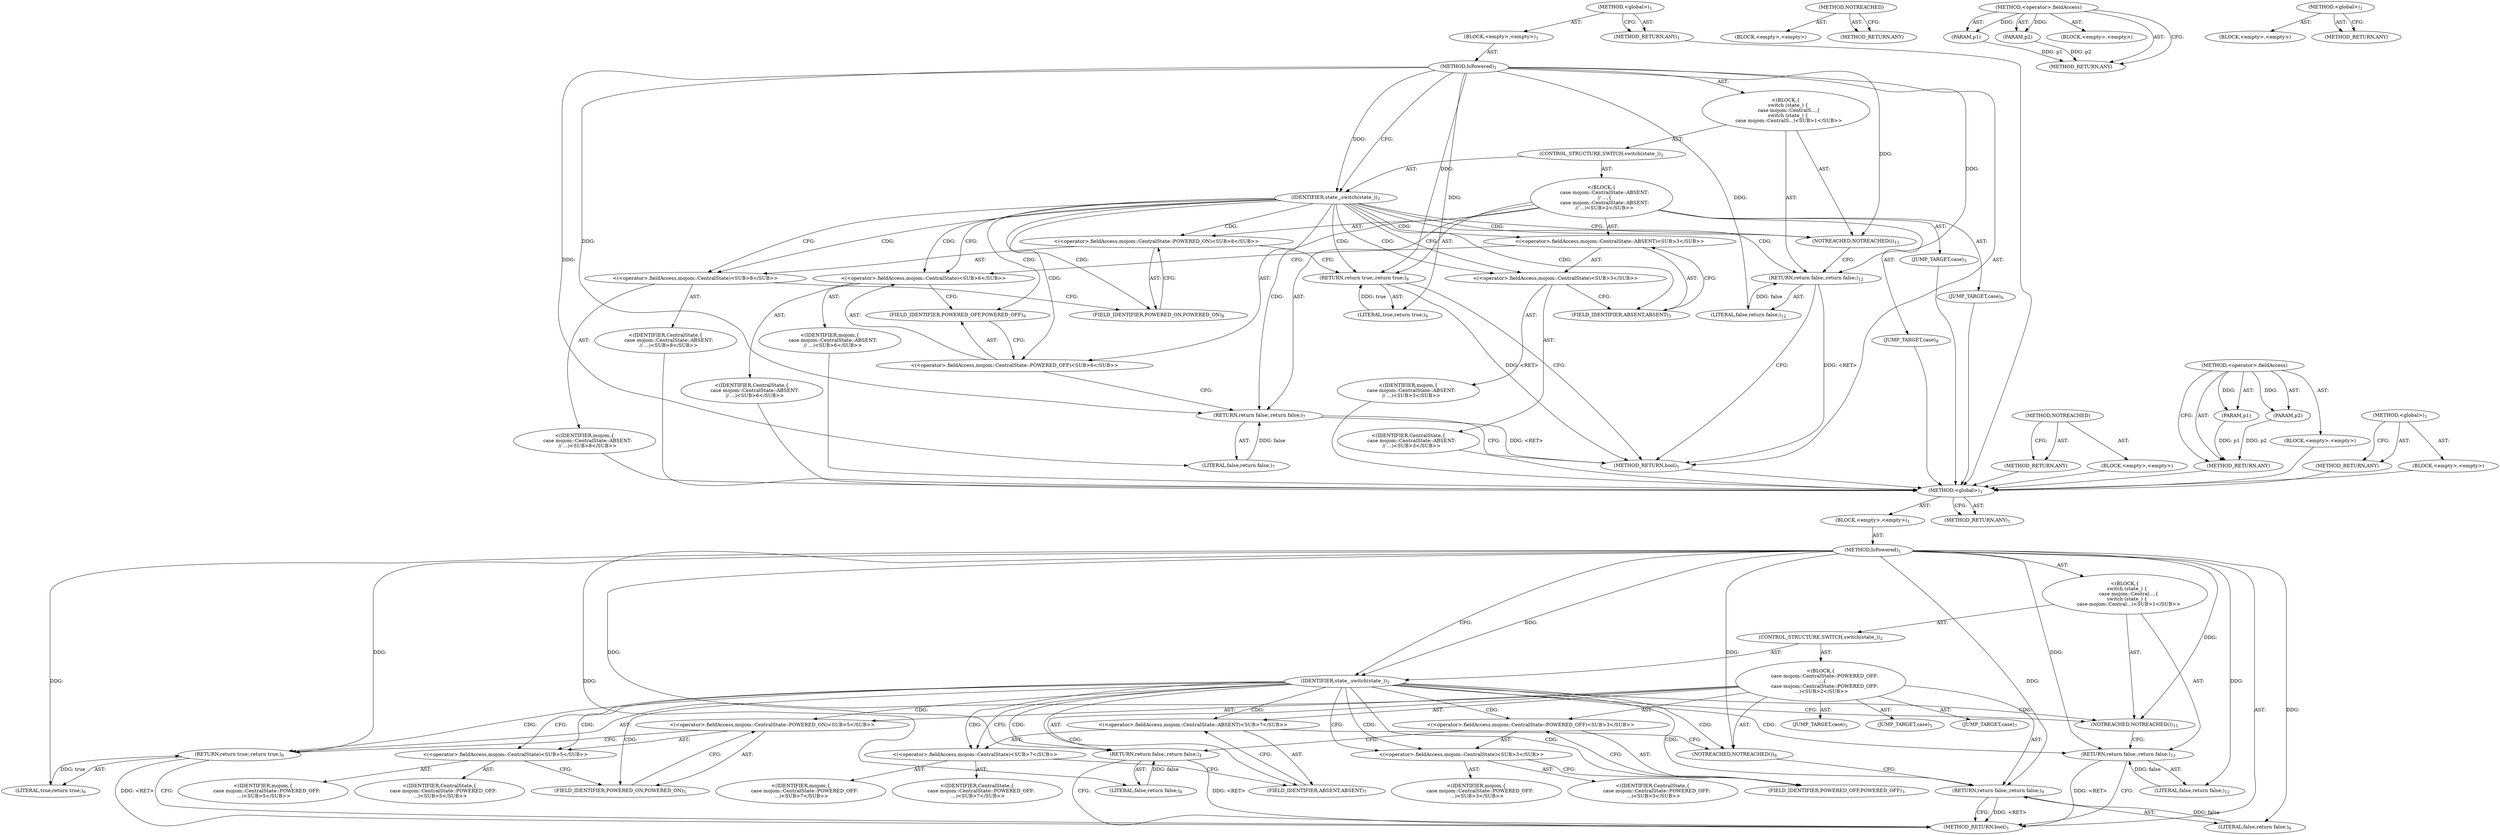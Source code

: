 digraph "&lt;global&gt;" {
vulnerable_6 [label=<(METHOD,&lt;global&gt;)<SUB>1</SUB>>];
vulnerable_7 [label=<(BLOCK,&lt;empty&gt;,&lt;empty&gt;)<SUB>1</SUB>>];
vulnerable_8 [label=<(METHOD,IsPowered)<SUB>1</SUB>>];
vulnerable_9 [label="<(BLOCK,{
   switch (state_) {
     case mojom::Central...,{
   switch (state_) {
     case mojom::Central...)<SUB>1</SUB>>"];
vulnerable_10 [label=<(CONTROL_STRUCTURE,SWITCH,switch(state_))<SUB>2</SUB>>];
vulnerable_11 [label=<(IDENTIFIER,state_,switch(state_))<SUB>2</SUB>>];
vulnerable_12 [label="<(BLOCK,{
     case mojom::CentralState::POWERED_OFF:
 ...,{
     case mojom::CentralState::POWERED_OFF:
 ...)<SUB>2</SUB>>"];
vulnerable_13 [label=<(JUMP_TARGET,case)<SUB>3</SUB>>];
vulnerable_14 [label="<(&lt;operator&gt;.fieldAccess,mojom::CentralState::POWERED_OFF)<SUB>3</SUB>>"];
vulnerable_15 [label="<(&lt;operator&gt;.fieldAccess,mojom::CentralState)<SUB>3</SUB>>"];
vulnerable_16 [label="<(IDENTIFIER,mojom,{
     case mojom::CentralState::POWERED_OFF:
 ...)<SUB>3</SUB>>"];
vulnerable_17 [label="<(IDENTIFIER,CentralState,{
     case mojom::CentralState::POWERED_OFF:
 ...)<SUB>3</SUB>>"];
vulnerable_18 [label=<(FIELD_IDENTIFIER,POWERED_OFF,POWERED_OFF)<SUB>3</SUB>>];
vulnerable_19 [label=<(RETURN,return false;,return false;)<SUB>4</SUB>>];
vulnerable_20 [label=<(LITERAL,false,return false;)<SUB>4</SUB>>];
vulnerable_21 [label=<(JUMP_TARGET,case)<SUB>5</SUB>>];
vulnerable_22 [label="<(&lt;operator&gt;.fieldAccess,mojom::CentralState::POWERED_ON)<SUB>5</SUB>>"];
vulnerable_23 [label="<(&lt;operator&gt;.fieldAccess,mojom::CentralState)<SUB>5</SUB>>"];
vulnerable_24 [label="<(IDENTIFIER,mojom,{
     case mojom::CentralState::POWERED_OFF:
 ...)<SUB>5</SUB>>"];
vulnerable_25 [label="<(IDENTIFIER,CentralState,{
     case mojom::CentralState::POWERED_OFF:
 ...)<SUB>5</SUB>>"];
vulnerable_26 [label=<(FIELD_IDENTIFIER,POWERED_ON,POWERED_ON)<SUB>5</SUB>>];
vulnerable_27 [label=<(RETURN,return true;,return true;)<SUB>6</SUB>>];
vulnerable_28 [label=<(LITERAL,true,return true;)<SUB>6</SUB>>];
vulnerable_29 [label=<(JUMP_TARGET,case)<SUB>7</SUB>>];
vulnerable_30 [label="<(&lt;operator&gt;.fieldAccess,mojom::CentralState::ABSENT)<SUB>7</SUB>>"];
vulnerable_31 [label="<(&lt;operator&gt;.fieldAccess,mojom::CentralState)<SUB>7</SUB>>"];
vulnerable_32 [label="<(IDENTIFIER,mojom,{
     case mojom::CentralState::POWERED_OFF:
 ...)<SUB>7</SUB>>"];
vulnerable_33 [label="<(IDENTIFIER,CentralState,{
     case mojom::CentralState::POWERED_OFF:
 ...)<SUB>7</SUB>>"];
vulnerable_34 [label=<(FIELD_IDENTIFIER,ABSENT,ABSENT)<SUB>7</SUB>>];
vulnerable_35 [label=<(NOTREACHED,NOTREACHED())<SUB>8</SUB>>];
vulnerable_36 [label=<(RETURN,return false;,return false;)<SUB>9</SUB>>];
vulnerable_37 [label=<(LITERAL,false,return false;)<SUB>9</SUB>>];
vulnerable_38 [label=<(NOTREACHED,NOTREACHED())<SUB>11</SUB>>];
vulnerable_39 [label=<(RETURN,return false;,return false;)<SUB>12</SUB>>];
vulnerable_40 [label=<(LITERAL,false,return false;)<SUB>12</SUB>>];
vulnerable_41 [label=<(METHOD_RETURN,bool)<SUB>1</SUB>>];
vulnerable_43 [label=<(METHOD_RETURN,ANY)<SUB>1</SUB>>];
vulnerable_65 [label=<(METHOD,NOTREACHED)>];
vulnerable_66 [label=<(BLOCK,&lt;empty&gt;,&lt;empty&gt;)>];
vulnerable_67 [label=<(METHOD_RETURN,ANY)>];
vulnerable_60 [label=<(METHOD,&lt;operator&gt;.fieldAccess)>];
vulnerable_61 [label=<(PARAM,p1)>];
vulnerable_62 [label=<(PARAM,p2)>];
vulnerable_63 [label=<(BLOCK,&lt;empty&gt;,&lt;empty&gt;)>];
vulnerable_64 [label=<(METHOD_RETURN,ANY)>];
vulnerable_54 [label=<(METHOD,&lt;global&gt;)<SUB>1</SUB>>];
vulnerable_55 [label=<(BLOCK,&lt;empty&gt;,&lt;empty&gt;)>];
vulnerable_56 [label=<(METHOD_RETURN,ANY)>];
fixed_6 [label=<(METHOD,&lt;global&gt;)<SUB>1</SUB>>];
fixed_7 [label=<(BLOCK,&lt;empty&gt;,&lt;empty&gt;)<SUB>1</SUB>>];
fixed_8 [label=<(METHOD,IsPowered)<SUB>1</SUB>>];
fixed_9 [label="<(BLOCK,{
   switch (state_) {
    case mojom::CentralS...,{
   switch (state_) {
    case mojom::CentralS...)<SUB>1</SUB>>"];
fixed_10 [label=<(CONTROL_STRUCTURE,SWITCH,switch(state_))<SUB>2</SUB>>];
fixed_11 [label=<(IDENTIFIER,state_,switch(state_))<SUB>2</SUB>>];
fixed_12 [label="<(BLOCK,{
    case mojom::CentralState::ABSENT:
    // ...,{
    case mojom::CentralState::ABSENT:
    // ...)<SUB>2</SUB>>"];
fixed_13 [label=<(JUMP_TARGET,case)<SUB>3</SUB>>];
fixed_14 [label="<(&lt;operator&gt;.fieldAccess,mojom::CentralState::ABSENT)<SUB>3</SUB>>"];
fixed_15 [label="<(&lt;operator&gt;.fieldAccess,mojom::CentralState)<SUB>3</SUB>>"];
fixed_16 [label="<(IDENTIFIER,mojom,{
    case mojom::CentralState::ABSENT:
    // ...)<SUB>3</SUB>>"];
fixed_17 [label="<(IDENTIFIER,CentralState,{
    case mojom::CentralState::ABSENT:
    // ...)<SUB>3</SUB>>"];
fixed_18 [label=<(FIELD_IDENTIFIER,ABSENT,ABSENT)<SUB>3</SUB>>];
fixed_19 [label=<(JUMP_TARGET,case)<SUB>6</SUB>>];
fixed_20 [label="<(&lt;operator&gt;.fieldAccess,mojom::CentralState::POWERED_OFF)<SUB>6</SUB>>"];
fixed_21 [label="<(&lt;operator&gt;.fieldAccess,mojom::CentralState)<SUB>6</SUB>>"];
fixed_22 [label="<(IDENTIFIER,mojom,{
    case mojom::CentralState::ABSENT:
    // ...)<SUB>6</SUB>>"];
fixed_23 [label="<(IDENTIFIER,CentralState,{
    case mojom::CentralState::ABSENT:
    // ...)<SUB>6</SUB>>"];
fixed_24 [label=<(FIELD_IDENTIFIER,POWERED_OFF,POWERED_OFF)<SUB>6</SUB>>];
fixed_25 [label=<(RETURN,return false;,return false;)<SUB>7</SUB>>];
fixed_26 [label=<(LITERAL,false,return false;)<SUB>7</SUB>>];
fixed_27 [label=<(JUMP_TARGET,case)<SUB>8</SUB>>];
fixed_28 [label="<(&lt;operator&gt;.fieldAccess,mojom::CentralState::POWERED_ON)<SUB>8</SUB>>"];
fixed_29 [label="<(&lt;operator&gt;.fieldAccess,mojom::CentralState)<SUB>8</SUB>>"];
fixed_30 [label="<(IDENTIFIER,mojom,{
    case mojom::CentralState::ABSENT:
    // ...)<SUB>8</SUB>>"];
fixed_31 [label="<(IDENTIFIER,CentralState,{
    case mojom::CentralState::ABSENT:
    // ...)<SUB>8</SUB>>"];
fixed_32 [label=<(FIELD_IDENTIFIER,POWERED_ON,POWERED_ON)<SUB>8</SUB>>];
fixed_33 [label=<(RETURN,return true;,return true;)<SUB>9</SUB>>];
fixed_34 [label=<(LITERAL,true,return true;)<SUB>9</SUB>>];
fixed_35 [label=<(NOTREACHED,NOTREACHED())<SUB>11</SUB>>];
fixed_36 [label=<(RETURN,return false;,return false;)<SUB>12</SUB>>];
fixed_37 [label=<(LITERAL,false,return false;)<SUB>12</SUB>>];
fixed_38 [label=<(METHOD_RETURN,bool)<SUB>1</SUB>>];
fixed_40 [label=<(METHOD_RETURN,ANY)<SUB>1</SUB>>];
fixed_62 [label=<(METHOD,NOTREACHED)>];
fixed_63 [label=<(BLOCK,&lt;empty&gt;,&lt;empty&gt;)>];
fixed_64 [label=<(METHOD_RETURN,ANY)>];
fixed_57 [label=<(METHOD,&lt;operator&gt;.fieldAccess)>];
fixed_58 [label=<(PARAM,p1)>];
fixed_59 [label=<(PARAM,p2)>];
fixed_60 [label=<(BLOCK,&lt;empty&gt;,&lt;empty&gt;)>];
fixed_61 [label=<(METHOD_RETURN,ANY)>];
fixed_51 [label=<(METHOD,&lt;global&gt;)<SUB>1</SUB>>];
fixed_52 [label=<(BLOCK,&lt;empty&gt;,&lt;empty&gt;)>];
fixed_53 [label=<(METHOD_RETURN,ANY)>];
vulnerable_6 -> vulnerable_7  [key=0, label="AST: "];
vulnerable_6 -> vulnerable_43  [key=0, label="AST: "];
vulnerable_6 -> vulnerable_43  [key=1, label="CFG: "];
vulnerable_7 -> vulnerable_8  [key=0, label="AST: "];
vulnerable_8 -> vulnerable_9  [key=0, label="AST: "];
vulnerable_8 -> vulnerable_41  [key=0, label="AST: "];
vulnerable_8 -> vulnerable_11  [key=0, label="CFG: "];
vulnerable_8 -> vulnerable_11  [key=1, label="DDG: "];
vulnerable_8 -> vulnerable_38  [key=0, label="DDG: "];
vulnerable_8 -> vulnerable_39  [key=0, label="DDG: "];
vulnerable_8 -> vulnerable_40  [key=0, label="DDG: "];
vulnerable_8 -> vulnerable_19  [key=0, label="DDG: "];
vulnerable_8 -> vulnerable_27  [key=0, label="DDG: "];
vulnerable_8 -> vulnerable_35  [key=0, label="DDG: "];
vulnerable_8 -> vulnerable_36  [key=0, label="DDG: "];
vulnerable_8 -> vulnerable_20  [key=0, label="DDG: "];
vulnerable_8 -> vulnerable_28  [key=0, label="DDG: "];
vulnerable_8 -> vulnerable_37  [key=0, label="DDG: "];
vulnerable_9 -> vulnerable_10  [key=0, label="AST: "];
vulnerable_9 -> vulnerable_38  [key=0, label="AST: "];
vulnerable_9 -> vulnerable_39  [key=0, label="AST: "];
vulnerable_10 -> vulnerable_11  [key=0, label="AST: "];
vulnerable_10 -> vulnerable_12  [key=0, label="AST: "];
vulnerable_11 -> vulnerable_38  [key=0, label="CFG: "];
vulnerable_11 -> vulnerable_38  [key=1, label="CDG: "];
vulnerable_11 -> vulnerable_15  [key=0, label="CFG: "];
vulnerable_11 -> vulnerable_15  [key=1, label="CDG: "];
vulnerable_11 -> vulnerable_23  [key=0, label="CFG: "];
vulnerable_11 -> vulnerable_23  [key=1, label="CDG: "];
vulnerable_11 -> vulnerable_31  [key=0, label="CFG: "];
vulnerable_11 -> vulnerable_31  [key=1, label="CDG: "];
vulnerable_11 -> vulnerable_30  [key=0, label="CDG: "];
vulnerable_11 -> vulnerable_34  [key=0, label="CDG: "];
vulnerable_11 -> vulnerable_14  [key=0, label="CDG: "];
vulnerable_11 -> vulnerable_26  [key=0, label="CDG: "];
vulnerable_11 -> vulnerable_19  [key=0, label="CDG: "];
vulnerable_11 -> vulnerable_36  [key=0, label="CDG: "];
vulnerable_11 -> vulnerable_22  [key=0, label="CDG: "];
vulnerable_11 -> vulnerable_27  [key=0, label="CDG: "];
vulnerable_11 -> vulnerable_18  [key=0, label="CDG: "];
vulnerable_11 -> vulnerable_35  [key=0, label="CDG: "];
vulnerable_11 -> vulnerable_39  [key=0, label="CDG: "];
vulnerable_12 -> vulnerable_13  [key=0, label="AST: "];
vulnerable_12 -> vulnerable_14  [key=0, label="AST: "];
vulnerable_12 -> vulnerable_19  [key=0, label="AST: "];
vulnerable_12 -> vulnerable_21  [key=0, label="AST: "];
vulnerable_12 -> vulnerable_22  [key=0, label="AST: "];
vulnerable_12 -> vulnerable_27  [key=0, label="AST: "];
vulnerable_12 -> vulnerable_29  [key=0, label="AST: "];
vulnerable_12 -> vulnerable_30  [key=0, label="AST: "];
vulnerable_12 -> vulnerable_35  [key=0, label="AST: "];
vulnerable_12 -> vulnerable_36  [key=0, label="AST: "];
vulnerable_14 -> vulnerable_15  [key=0, label="AST: "];
vulnerable_14 -> vulnerable_18  [key=0, label="AST: "];
vulnerable_14 -> vulnerable_19  [key=0, label="CFG: "];
vulnerable_15 -> vulnerable_16  [key=0, label="AST: "];
vulnerable_15 -> vulnerable_17  [key=0, label="AST: "];
vulnerable_15 -> vulnerable_18  [key=0, label="CFG: "];
vulnerable_18 -> vulnerable_14  [key=0, label="CFG: "];
vulnerable_19 -> vulnerable_20  [key=0, label="AST: "];
vulnerable_19 -> vulnerable_41  [key=0, label="CFG: "];
vulnerable_19 -> vulnerable_41  [key=1, label="DDG: &lt;RET&gt;"];
vulnerable_20 -> vulnerable_19  [key=0, label="DDG: false"];
vulnerable_22 -> vulnerable_23  [key=0, label="AST: "];
vulnerable_22 -> vulnerable_26  [key=0, label="AST: "];
vulnerable_22 -> vulnerable_27  [key=0, label="CFG: "];
vulnerable_23 -> vulnerable_24  [key=0, label="AST: "];
vulnerable_23 -> vulnerable_25  [key=0, label="AST: "];
vulnerable_23 -> vulnerable_26  [key=0, label="CFG: "];
vulnerable_26 -> vulnerable_22  [key=0, label="CFG: "];
vulnerable_27 -> vulnerable_28  [key=0, label="AST: "];
vulnerable_27 -> vulnerable_41  [key=0, label="CFG: "];
vulnerable_27 -> vulnerable_41  [key=1, label="DDG: &lt;RET&gt;"];
vulnerable_28 -> vulnerable_27  [key=0, label="DDG: true"];
vulnerable_30 -> vulnerable_31  [key=0, label="AST: "];
vulnerable_30 -> vulnerable_34  [key=0, label="AST: "];
vulnerable_30 -> vulnerable_35  [key=0, label="CFG: "];
vulnerable_31 -> vulnerable_32  [key=0, label="AST: "];
vulnerable_31 -> vulnerable_33  [key=0, label="AST: "];
vulnerable_31 -> vulnerable_34  [key=0, label="CFG: "];
vulnerable_34 -> vulnerable_30  [key=0, label="CFG: "];
vulnerable_35 -> vulnerable_36  [key=0, label="CFG: "];
vulnerable_36 -> vulnerable_37  [key=0, label="AST: "];
vulnerable_36 -> vulnerable_41  [key=0, label="CFG: "];
vulnerable_36 -> vulnerable_41  [key=1, label="DDG: &lt;RET&gt;"];
vulnerable_37 -> vulnerable_36  [key=0, label="DDG: false"];
vulnerable_38 -> vulnerable_39  [key=0, label="CFG: "];
vulnerable_39 -> vulnerable_40  [key=0, label="AST: "];
vulnerable_39 -> vulnerable_41  [key=0, label="CFG: "];
vulnerable_39 -> vulnerable_41  [key=1, label="DDG: &lt;RET&gt;"];
vulnerable_40 -> vulnerable_39  [key=0, label="DDG: false"];
vulnerable_65 -> vulnerable_66  [key=0, label="AST: "];
vulnerable_65 -> vulnerable_67  [key=0, label="AST: "];
vulnerable_65 -> vulnerable_67  [key=1, label="CFG: "];
vulnerable_60 -> vulnerable_61  [key=0, label="AST: "];
vulnerable_60 -> vulnerable_61  [key=1, label="DDG: "];
vulnerable_60 -> vulnerable_63  [key=0, label="AST: "];
vulnerable_60 -> vulnerable_62  [key=0, label="AST: "];
vulnerable_60 -> vulnerable_62  [key=1, label="DDG: "];
vulnerable_60 -> vulnerable_64  [key=0, label="AST: "];
vulnerable_60 -> vulnerable_64  [key=1, label="CFG: "];
vulnerable_61 -> vulnerable_64  [key=0, label="DDG: p1"];
vulnerable_62 -> vulnerable_64  [key=0, label="DDG: p2"];
vulnerable_54 -> vulnerable_55  [key=0, label="AST: "];
vulnerable_54 -> vulnerable_56  [key=0, label="AST: "];
vulnerable_54 -> vulnerable_56  [key=1, label="CFG: "];
fixed_6 -> fixed_7  [key=0, label="AST: "];
fixed_6 -> fixed_40  [key=0, label="AST: "];
fixed_6 -> fixed_40  [key=1, label="CFG: "];
fixed_7 -> fixed_8  [key=0, label="AST: "];
fixed_8 -> fixed_9  [key=0, label="AST: "];
fixed_8 -> fixed_38  [key=0, label="AST: "];
fixed_8 -> fixed_11  [key=0, label="CFG: "];
fixed_8 -> fixed_11  [key=1, label="DDG: "];
fixed_8 -> fixed_35  [key=0, label="DDG: "];
fixed_8 -> fixed_36  [key=0, label="DDG: "];
fixed_8 -> fixed_37  [key=0, label="DDG: "];
fixed_8 -> fixed_25  [key=0, label="DDG: "];
fixed_8 -> fixed_33  [key=0, label="DDG: "];
fixed_8 -> fixed_26  [key=0, label="DDG: "];
fixed_8 -> fixed_34  [key=0, label="DDG: "];
fixed_9 -> fixed_10  [key=0, label="AST: "];
fixed_9 -> fixed_35  [key=0, label="AST: "];
fixed_9 -> fixed_36  [key=0, label="AST: "];
fixed_10 -> fixed_11  [key=0, label="AST: "];
fixed_10 -> fixed_12  [key=0, label="AST: "];
fixed_11 -> fixed_35  [key=0, label="CFG: "];
fixed_11 -> fixed_35  [key=1, label="CDG: "];
fixed_11 -> fixed_15  [key=0, label="CFG: "];
fixed_11 -> fixed_15  [key=1, label="CDG: "];
fixed_11 -> fixed_21  [key=0, label="CFG: "];
fixed_11 -> fixed_21  [key=1, label="CDG: "];
fixed_11 -> fixed_29  [key=0, label="CFG: "];
fixed_11 -> fixed_29  [key=1, label="CDG: "];
fixed_11 -> fixed_24  [key=0, label="CDG: "];
fixed_11 -> fixed_32  [key=0, label="CDG: "];
fixed_11 -> fixed_14  [key=0, label="CDG: "];
fixed_11 -> fixed_33  [key=0, label="CDG: "];
fixed_11 -> fixed_28  [key=0, label="CDG: "];
fixed_11 -> fixed_36  [key=0, label="CDG: "];
fixed_11 -> fixed_20  [key=0, label="CDG: "];
fixed_11 -> fixed_25  [key=0, label="CDG: "];
fixed_11 -> fixed_18  [key=0, label="CDG: "];
fixed_12 -> fixed_13  [key=0, label="AST: "];
fixed_12 -> fixed_14  [key=0, label="AST: "];
fixed_12 -> fixed_19  [key=0, label="AST: "];
fixed_12 -> fixed_20  [key=0, label="AST: "];
fixed_12 -> fixed_25  [key=0, label="AST: "];
fixed_12 -> fixed_27  [key=0, label="AST: "];
fixed_12 -> fixed_28  [key=0, label="AST: "];
fixed_12 -> fixed_33  [key=0, label="AST: "];
fixed_13 -> vulnerable_6  [key=0];
fixed_14 -> fixed_15  [key=0, label="AST: "];
fixed_14 -> fixed_18  [key=0, label="AST: "];
fixed_14 -> fixed_21  [key=0, label="CFG: "];
fixed_15 -> fixed_16  [key=0, label="AST: "];
fixed_15 -> fixed_17  [key=0, label="AST: "];
fixed_15 -> fixed_18  [key=0, label="CFG: "];
fixed_16 -> vulnerable_6  [key=0];
fixed_17 -> vulnerable_6  [key=0];
fixed_18 -> fixed_14  [key=0, label="CFG: "];
fixed_19 -> vulnerable_6  [key=0];
fixed_20 -> fixed_21  [key=0, label="AST: "];
fixed_20 -> fixed_24  [key=0, label="AST: "];
fixed_20 -> fixed_25  [key=0, label="CFG: "];
fixed_21 -> fixed_22  [key=0, label="AST: "];
fixed_21 -> fixed_23  [key=0, label="AST: "];
fixed_21 -> fixed_24  [key=0, label="CFG: "];
fixed_22 -> vulnerable_6  [key=0];
fixed_23 -> vulnerable_6  [key=0];
fixed_24 -> fixed_20  [key=0, label="CFG: "];
fixed_25 -> fixed_26  [key=0, label="AST: "];
fixed_25 -> fixed_38  [key=0, label="CFG: "];
fixed_25 -> fixed_38  [key=1, label="DDG: &lt;RET&gt;"];
fixed_26 -> fixed_25  [key=0, label="DDG: false"];
fixed_27 -> vulnerable_6  [key=0];
fixed_28 -> fixed_29  [key=0, label="AST: "];
fixed_28 -> fixed_32  [key=0, label="AST: "];
fixed_28 -> fixed_33  [key=0, label="CFG: "];
fixed_29 -> fixed_30  [key=0, label="AST: "];
fixed_29 -> fixed_31  [key=0, label="AST: "];
fixed_29 -> fixed_32  [key=0, label="CFG: "];
fixed_30 -> vulnerable_6  [key=0];
fixed_31 -> vulnerable_6  [key=0];
fixed_32 -> fixed_28  [key=0, label="CFG: "];
fixed_33 -> fixed_34  [key=0, label="AST: "];
fixed_33 -> fixed_38  [key=0, label="CFG: "];
fixed_33 -> fixed_38  [key=1, label="DDG: &lt;RET&gt;"];
fixed_34 -> fixed_33  [key=0, label="DDG: true"];
fixed_35 -> fixed_36  [key=0, label="CFG: "];
fixed_36 -> fixed_37  [key=0, label="AST: "];
fixed_36 -> fixed_38  [key=0, label="CFG: "];
fixed_36 -> fixed_38  [key=1, label="DDG: &lt;RET&gt;"];
fixed_37 -> fixed_36  [key=0, label="DDG: false"];
fixed_38 -> vulnerable_6  [key=0];
fixed_40 -> vulnerable_6  [key=0];
fixed_62 -> fixed_63  [key=0, label="AST: "];
fixed_62 -> fixed_64  [key=0, label="AST: "];
fixed_62 -> fixed_64  [key=1, label="CFG: "];
fixed_63 -> vulnerable_6  [key=0];
fixed_64 -> vulnerable_6  [key=0];
fixed_57 -> fixed_58  [key=0, label="AST: "];
fixed_57 -> fixed_58  [key=1, label="DDG: "];
fixed_57 -> fixed_60  [key=0, label="AST: "];
fixed_57 -> fixed_59  [key=0, label="AST: "];
fixed_57 -> fixed_59  [key=1, label="DDG: "];
fixed_57 -> fixed_61  [key=0, label="AST: "];
fixed_57 -> fixed_61  [key=1, label="CFG: "];
fixed_58 -> fixed_61  [key=0, label="DDG: p1"];
fixed_59 -> fixed_61  [key=0, label="DDG: p2"];
fixed_60 -> vulnerable_6  [key=0];
fixed_61 -> vulnerable_6  [key=0];
fixed_51 -> fixed_52  [key=0, label="AST: "];
fixed_51 -> fixed_53  [key=0, label="AST: "];
fixed_51 -> fixed_53  [key=1, label="CFG: "];
fixed_52 -> vulnerable_6  [key=0];
fixed_53 -> vulnerable_6  [key=0];
}
